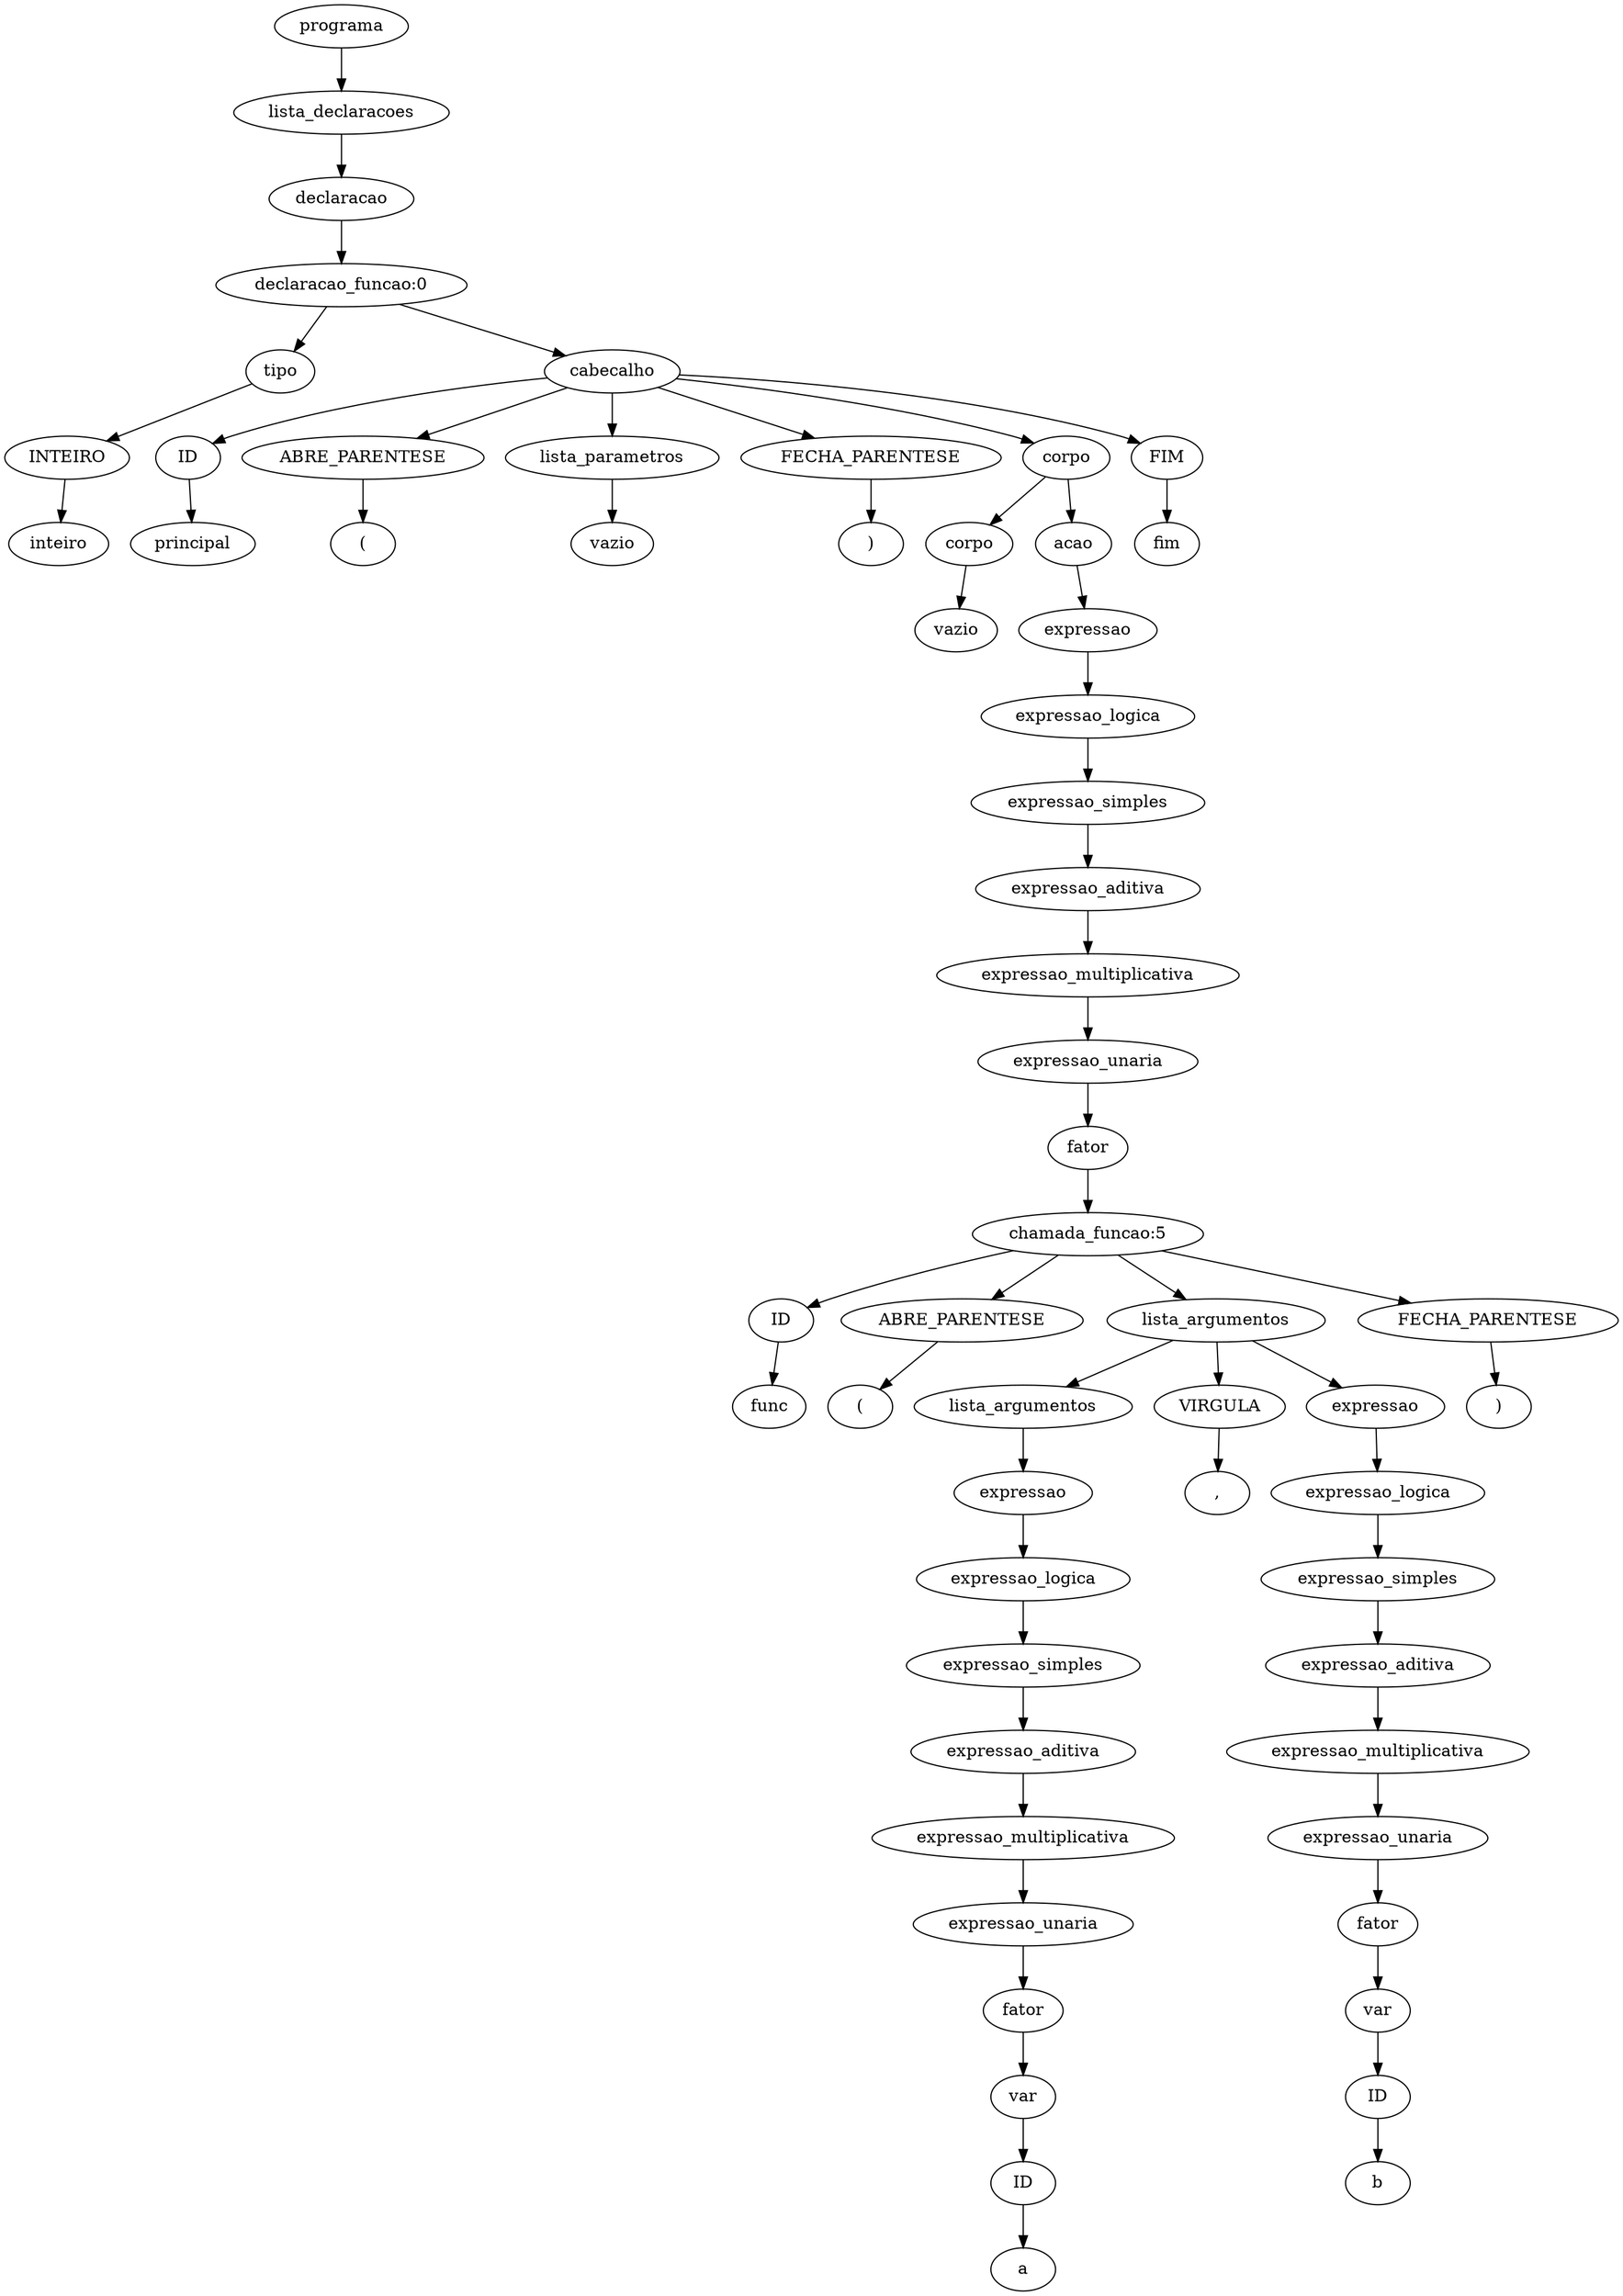 digraph tree {
    "0x7f5ccca2dfd0" [label="programa"];
    "0x7f5ccc9c7cd0" [label="lista_declaracoes"];
    "0x7f5ccca2de20" [label="declaracao"];
    "0x7f5ccca16910" [label="declaracao_funcao:0"];
    "0x7f5ccca2df70" [label="tipo"];
    "0x7f5ccc9c7040" [label="INTEIRO"];
    "0x7f5ccc9c7070" [label="inteiro"];
    "0x7f5ccc9c7190" [label="cabecalho"];
    "0x7f5ccc9c72e0" [label="ID"];
    "0x7f5ccc9c78b0" [label="principal"];
    "0x7f5ccc9c7730" [label="ABRE_PARENTESE"];
    "0x7f5ccc9c7be0" [label="("];
    "0x7f5ccc9c71f0" [label="lista_parametros"];
    "0x7f5cccc4e6d0" [label="vazio"];
    "0x7f5ccc9c7c10" [label="FECHA_PARENTESE"];
    "0x7f5ccc9c7c40" [label=")"];
    "0x7f5ccc9c73a0" [label="corpo"];
    "0x7f5ccc9c7310" [label="corpo"];
    "0x7f5ccc9c70d0" [label="vazio"];
    "0x7f5ccc9c7370" [label="acao"];
    "0x7f5ccc9c7250" [label="expressao"];
    "0x7f5ccc9c7af0" [label="expressao_logica"];
    "0x7f5ccc9c7a00" [label="expressao_simples"];
    "0x7f5ccc9c72b0" [label="expressao_aditiva"];
    "0x7f5ccc9c7ac0" [label="expressao_multiplicativa"];
    "0x7f5ccc9c79a0" [label="expressao_unaria"];
    "0x7f5ccc9c7a60" [label="fator"];
    "0x7f5ccc9c75e0" [label="chamada_funcao:5"];
    "0x7f5ccc9c7670" [label="ID"];
    "0x7f5ccc9c7430" [label="func"];
    "0x7f5ccc9c7460" [label="ABRE_PARENTESE"];
    "0x7f5ccc9c7880" [label="("];
    "0x7f5ccc9c7850" [label="lista_argumentos"];
    "0x7f5ccc9c7580" [label="lista_argumentos"];
    "0x7f5ccc9c7550" [label="expressao"];
    "0x7f5ccc9c7520" [label="expressao_logica"];
    "0x7f5ccc9c7490" [label="expressao_simples"];
    "0x7f5ccc9c7400" [label="expressao_aditiva"];
    "0x7f5ccc9c74f0" [label="expressao_multiplicativa"];
    "0x7f5ccc9c7340" [label="expressao_unaria"];
    "0x7f5ccc9c73d0" [label="fator"];
    "0x7f5ccc9c7220" [label="var"];
    "0x7f5ccc9c7280" [label="ID"];
    "0x7f5ccc9c74c0" [label="a"];
    "0x7f5ccc9c78e0" [label="VIRGULA"];
    "0x7f5ccc9c7970" [label=","];
    "0x7f5ccc9c7820" [label="expressao"];
    "0x7f5ccc9c77f0" [label="expressao_logica"];
    "0x7f5ccc9c7760" [label="expressao_simples"];
    "0x7f5ccc9c76d0" [label="expressao_aditiva"];
    "0x7f5ccc9c77c0" [label="expressao_multiplicativa"];
    "0x7f5ccc9c7610" [label="expressao_unaria"];
    "0x7f5ccc9c76a0" [label="fator"];
    "0x7f5ccc9c75b0" [label="var"];
    "0x7f5ccc9c7640" [label="ID"];
    "0x7f5ccc9c7790" [label="b"];
    "0x7f5ccc9c7910" [label="FECHA_PARENTESE"];
    "0x7f5ccc9c7a90" [label=")"];
    "0x7f5ccc9c7c70" [label="FIM"];
    "0x7f5ccc9c7ca0" [label="fim"];
    "0x7f5ccca2dfd0" -> "0x7f5ccc9c7cd0";
    "0x7f5ccc9c7cd0" -> "0x7f5ccca2de20";
    "0x7f5ccca2de20" -> "0x7f5ccca16910";
    "0x7f5ccca16910" -> "0x7f5ccca2df70";
    "0x7f5ccca16910" -> "0x7f5ccc9c7190";
    "0x7f5ccca2df70" -> "0x7f5ccc9c7040";
    "0x7f5ccc9c7040" -> "0x7f5ccc9c7070";
    "0x7f5ccc9c7190" -> "0x7f5ccc9c72e0";
    "0x7f5ccc9c7190" -> "0x7f5ccc9c7730";
    "0x7f5ccc9c7190" -> "0x7f5ccc9c71f0";
    "0x7f5ccc9c7190" -> "0x7f5ccc9c7c10";
    "0x7f5ccc9c7190" -> "0x7f5ccc9c73a0";
    "0x7f5ccc9c7190" -> "0x7f5ccc9c7c70";
    "0x7f5ccc9c72e0" -> "0x7f5ccc9c78b0";
    "0x7f5ccc9c7730" -> "0x7f5ccc9c7be0";
    "0x7f5ccc9c71f0" -> "0x7f5cccc4e6d0";
    "0x7f5ccc9c7c10" -> "0x7f5ccc9c7c40";
    "0x7f5ccc9c73a0" -> "0x7f5ccc9c7310";
    "0x7f5ccc9c73a0" -> "0x7f5ccc9c7370";
    "0x7f5ccc9c7310" -> "0x7f5ccc9c70d0";
    "0x7f5ccc9c7370" -> "0x7f5ccc9c7250";
    "0x7f5ccc9c7250" -> "0x7f5ccc9c7af0";
    "0x7f5ccc9c7af0" -> "0x7f5ccc9c7a00";
    "0x7f5ccc9c7a00" -> "0x7f5ccc9c72b0";
    "0x7f5ccc9c72b0" -> "0x7f5ccc9c7ac0";
    "0x7f5ccc9c7ac0" -> "0x7f5ccc9c79a0";
    "0x7f5ccc9c79a0" -> "0x7f5ccc9c7a60";
    "0x7f5ccc9c7a60" -> "0x7f5ccc9c75e0";
    "0x7f5ccc9c75e0" -> "0x7f5ccc9c7670";
    "0x7f5ccc9c75e0" -> "0x7f5ccc9c7460";
    "0x7f5ccc9c75e0" -> "0x7f5ccc9c7850";
    "0x7f5ccc9c75e0" -> "0x7f5ccc9c7910";
    "0x7f5ccc9c7670" -> "0x7f5ccc9c7430";
    "0x7f5ccc9c7460" -> "0x7f5ccc9c7880";
    "0x7f5ccc9c7850" -> "0x7f5ccc9c7580";
    "0x7f5ccc9c7850" -> "0x7f5ccc9c78e0";
    "0x7f5ccc9c7850" -> "0x7f5ccc9c7820";
    "0x7f5ccc9c7580" -> "0x7f5ccc9c7550";
    "0x7f5ccc9c7550" -> "0x7f5ccc9c7520";
    "0x7f5ccc9c7520" -> "0x7f5ccc9c7490";
    "0x7f5ccc9c7490" -> "0x7f5ccc9c7400";
    "0x7f5ccc9c7400" -> "0x7f5ccc9c74f0";
    "0x7f5ccc9c74f0" -> "0x7f5ccc9c7340";
    "0x7f5ccc9c7340" -> "0x7f5ccc9c73d0";
    "0x7f5ccc9c73d0" -> "0x7f5ccc9c7220";
    "0x7f5ccc9c7220" -> "0x7f5ccc9c7280";
    "0x7f5ccc9c7280" -> "0x7f5ccc9c74c0";
    "0x7f5ccc9c78e0" -> "0x7f5ccc9c7970";
    "0x7f5ccc9c7820" -> "0x7f5ccc9c77f0";
    "0x7f5ccc9c77f0" -> "0x7f5ccc9c7760";
    "0x7f5ccc9c7760" -> "0x7f5ccc9c76d0";
    "0x7f5ccc9c76d0" -> "0x7f5ccc9c77c0";
    "0x7f5ccc9c77c0" -> "0x7f5ccc9c7610";
    "0x7f5ccc9c7610" -> "0x7f5ccc9c76a0";
    "0x7f5ccc9c76a0" -> "0x7f5ccc9c75b0";
    "0x7f5ccc9c75b0" -> "0x7f5ccc9c7640";
    "0x7f5ccc9c7640" -> "0x7f5ccc9c7790";
    "0x7f5ccc9c7910" -> "0x7f5ccc9c7a90";
    "0x7f5ccc9c7c70" -> "0x7f5ccc9c7ca0";
}
